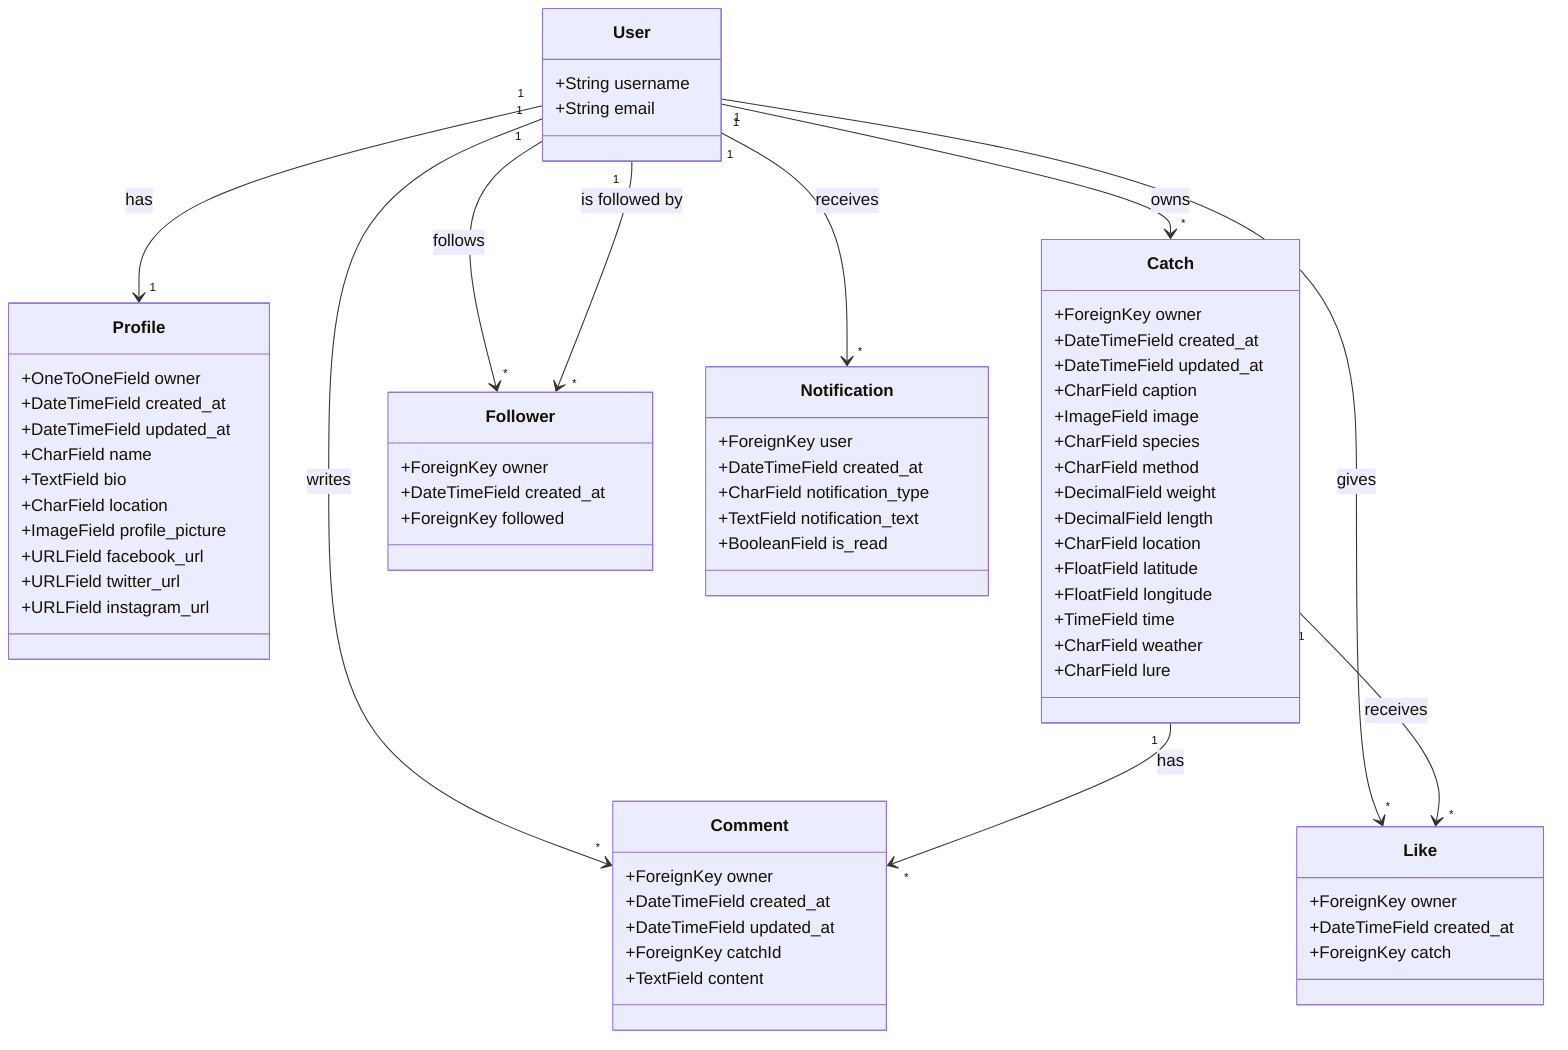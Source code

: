classDiagram
    User "1" --> "1" Profile : has
    User "1" --> "*" Catch : owns
    User "1" --> "*" Comment : writes
    User "1" --> "*" Follower : follows
    User "1" --> "*" Follower : is followed by
    User "1" --> "*" Like : gives
    User "1" --> "*" Notification : receives
    Catch "1" --> "*" Comment : has
    Catch "1" --> "*" Like : receives
    class User{
        +String username
        +String email
    }
    class Profile{
        +OneToOneField owner
        +DateTimeField created_at
        +DateTimeField updated_at
        +CharField name
        +TextField bio
        +CharField location
        +ImageField profile_picture
        +URLField facebook_url
        +URLField twitter_url
        +URLField instagram_url
    }
    class Catch{
        +ForeignKey owner
        +DateTimeField created_at
        +DateTimeField updated_at
        +CharField caption
        +ImageField image
        +CharField species
        +CharField method
        +DecimalField weight
        +DecimalField length
        +CharField location
        +FloatField latitude
        +FloatField longitude
        +TimeField time
        +CharField weather
        +CharField lure
    }
    class Comment{
        +ForeignKey owner
        +DateTimeField created_at
        +DateTimeField updated_at
        +ForeignKey catchId
        +TextField content
    }
    class Follower{
        +ForeignKey owner
        +DateTimeField created_at
        +ForeignKey followed
    }
    class Like{
        +ForeignKey owner
        +DateTimeField created_at
        +ForeignKey catch
    }
    class Notification{
        +ForeignKey user
        +DateTimeField created_at
        +CharField notification_type
        +TextField notification_text
        +BooleanField is_read
    }